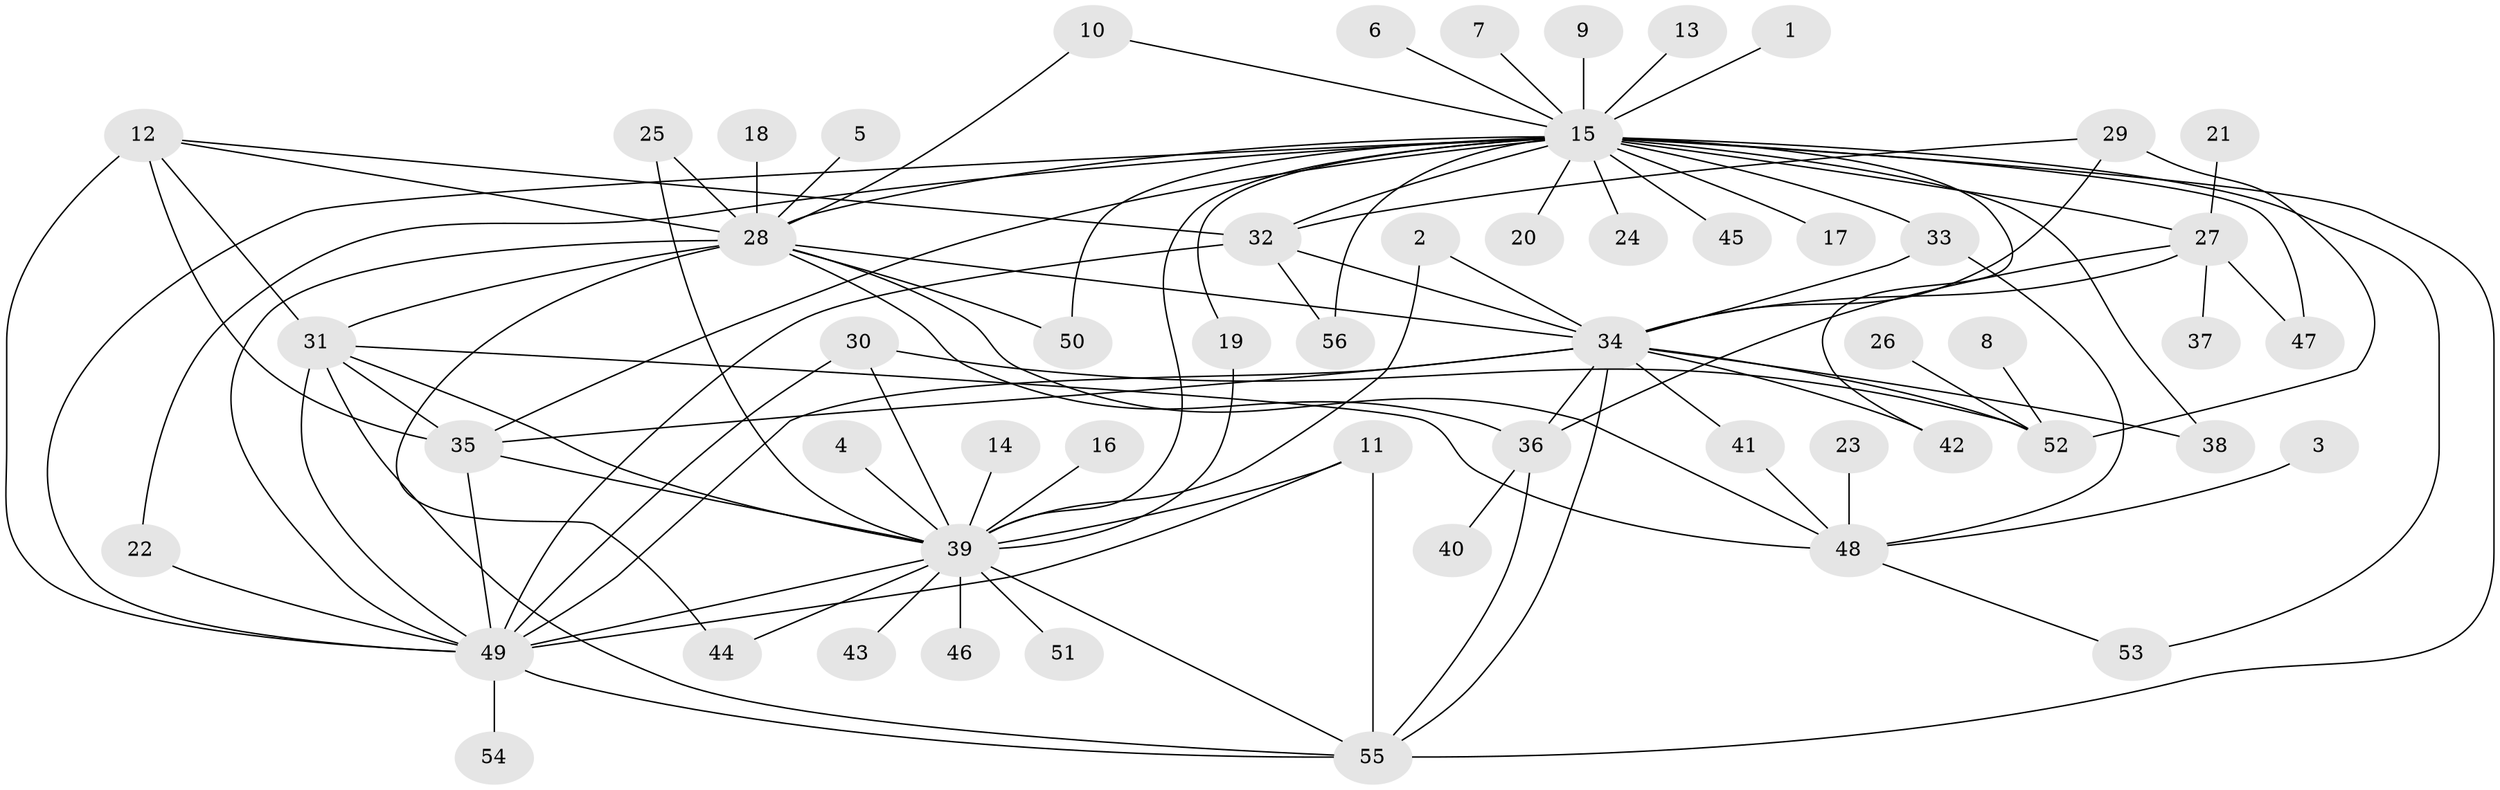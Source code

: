 // original degree distribution, {1: 0.5109489051094891, 33: 0.0072992700729927005, 22: 0.0072992700729927005, 23: 0.0072992700729927005, 17: 0.0072992700729927005, 2: 0.21897810218978103, 4: 0.072992700729927, 20: 0.0072992700729927005, 7: 0.014598540145985401, 3: 0.08029197080291971, 9: 0.014598540145985401, 6: 0.014598540145985401, 8: 0.0072992700729927005, 5: 0.029197080291970802}
// Generated by graph-tools (version 1.1) at 2025/36/03/04/25 23:36:43]
// undirected, 56 vertices, 100 edges
graph export_dot {
  node [color=gray90,style=filled];
  1;
  2;
  3;
  4;
  5;
  6;
  7;
  8;
  9;
  10;
  11;
  12;
  13;
  14;
  15;
  16;
  17;
  18;
  19;
  20;
  21;
  22;
  23;
  24;
  25;
  26;
  27;
  28;
  29;
  30;
  31;
  32;
  33;
  34;
  35;
  36;
  37;
  38;
  39;
  40;
  41;
  42;
  43;
  44;
  45;
  46;
  47;
  48;
  49;
  50;
  51;
  52;
  53;
  54;
  55;
  56;
  1 -- 15 [weight=1.0];
  2 -- 34 [weight=1.0];
  2 -- 39 [weight=1.0];
  3 -- 48 [weight=1.0];
  4 -- 39 [weight=1.0];
  5 -- 28 [weight=1.0];
  6 -- 15 [weight=1.0];
  7 -- 15 [weight=1.0];
  8 -- 52 [weight=1.0];
  9 -- 15 [weight=1.0];
  10 -- 15 [weight=1.0];
  10 -- 28 [weight=1.0];
  11 -- 39 [weight=1.0];
  11 -- 49 [weight=1.0];
  11 -- 55 [weight=1.0];
  12 -- 28 [weight=1.0];
  12 -- 31 [weight=1.0];
  12 -- 32 [weight=1.0];
  12 -- 35 [weight=1.0];
  12 -- 49 [weight=1.0];
  13 -- 15 [weight=1.0];
  14 -- 39 [weight=1.0];
  15 -- 17 [weight=1.0];
  15 -- 19 [weight=1.0];
  15 -- 20 [weight=1.0];
  15 -- 22 [weight=1.0];
  15 -- 24 [weight=1.0];
  15 -- 27 [weight=2.0];
  15 -- 28 [weight=1.0];
  15 -- 32 [weight=1.0];
  15 -- 33 [weight=1.0];
  15 -- 35 [weight=1.0];
  15 -- 38 [weight=1.0];
  15 -- 39 [weight=1.0];
  15 -- 42 [weight=1.0];
  15 -- 45 [weight=1.0];
  15 -- 47 [weight=1.0];
  15 -- 49 [weight=1.0];
  15 -- 50 [weight=1.0];
  15 -- 53 [weight=1.0];
  15 -- 55 [weight=1.0];
  15 -- 56 [weight=1.0];
  16 -- 39 [weight=1.0];
  18 -- 28 [weight=1.0];
  19 -- 39 [weight=1.0];
  21 -- 27 [weight=1.0];
  22 -- 49 [weight=1.0];
  23 -- 48 [weight=1.0];
  25 -- 28 [weight=1.0];
  25 -- 39 [weight=2.0];
  26 -- 52 [weight=1.0];
  27 -- 34 [weight=1.0];
  27 -- 36 [weight=1.0];
  27 -- 37 [weight=1.0];
  27 -- 47 [weight=1.0];
  28 -- 31 [weight=1.0];
  28 -- 34 [weight=1.0];
  28 -- 36 [weight=2.0];
  28 -- 44 [weight=1.0];
  28 -- 48 [weight=1.0];
  28 -- 49 [weight=1.0];
  28 -- 50 [weight=1.0];
  29 -- 32 [weight=1.0];
  29 -- 34 [weight=1.0];
  29 -- 52 [weight=1.0];
  30 -- 39 [weight=1.0];
  30 -- 49 [weight=1.0];
  30 -- 52 [weight=1.0];
  31 -- 35 [weight=1.0];
  31 -- 39 [weight=1.0];
  31 -- 48 [weight=1.0];
  31 -- 49 [weight=1.0];
  31 -- 55 [weight=1.0];
  32 -- 34 [weight=1.0];
  32 -- 49 [weight=1.0];
  32 -- 56 [weight=1.0];
  33 -- 34 [weight=1.0];
  33 -- 48 [weight=1.0];
  34 -- 35 [weight=2.0];
  34 -- 36 [weight=1.0];
  34 -- 38 [weight=1.0];
  34 -- 41 [weight=1.0];
  34 -- 42 [weight=1.0];
  34 -- 49 [weight=2.0];
  34 -- 52 [weight=1.0];
  34 -- 55 [weight=3.0];
  35 -- 39 [weight=1.0];
  35 -- 49 [weight=1.0];
  36 -- 40 [weight=1.0];
  36 -- 55 [weight=1.0];
  39 -- 43 [weight=1.0];
  39 -- 44 [weight=1.0];
  39 -- 46 [weight=1.0];
  39 -- 49 [weight=1.0];
  39 -- 51 [weight=1.0];
  39 -- 55 [weight=2.0];
  41 -- 48 [weight=1.0];
  48 -- 53 [weight=1.0];
  49 -- 54 [weight=1.0];
  49 -- 55 [weight=2.0];
}
